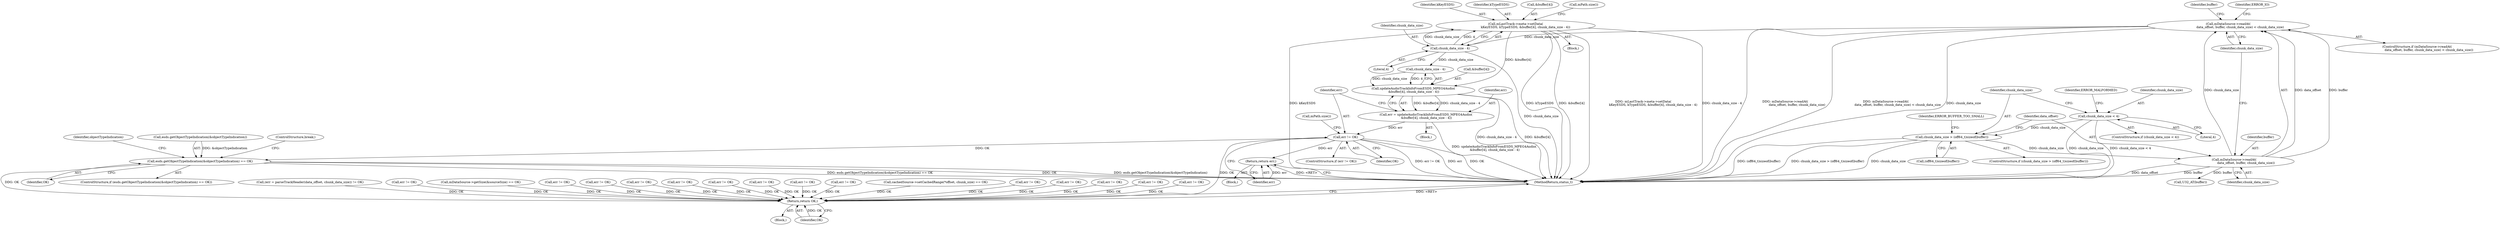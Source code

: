 digraph "0_Android_f81038006b4c59a5a148dcad887371206033c28f_2@array" {
"1002297" [label="(Call,mLastTrack->meta->setData(\n                    kKeyESDS, kTypeESDS, &buffer[4], chunk_data_size - 4))"];
"1002304" [label="(Call,chunk_data_size - 4)"];
"1002274" [label="(Call,mDataSource->readAt(\n                        data_offset, buffer, chunk_data_size) < chunk_data_size)"];
"1002275" [label="(Call,mDataSource->readAt(\n                        data_offset, buffer, chunk_data_size))"];
"1002264" [label="(Call,chunk_data_size > (off64_t)sizeof(buffer))"];
"1002256" [label="(Call,chunk_data_size < 4)"];
"1002327" [label="(Call,updateAudioTrackInfoFromESDS_MPEG4Audio(\n &buffer[4], chunk_data_size - 4))"];
"1002325" [label="(Call,err = updateAudioTrackInfoFromESDS_MPEG4Audio(\n &buffer[4], chunk_data_size - 4))"];
"1002336" [label="(Call,err != OK)"];
"1002340" [label="(Return,return err;)"];
"1002362" [label="(Call,esds.getObjectTypeIndication(&objectTypeIndication) == OK)"];
"1003287" [label="(Return,return OK;)"];
"1001046" [label="(Call,(err = parseTrackHeader(data_offset, chunk_data_size)) != OK)"];
"1000526" [label="(Call,err != OK)"];
"1002255" [label="(ControlStructure,if (chunk_data_size < 4))"];
"1000194" [label="(Call,mDataSource->getSize(&sourceSize) == OK)"];
"1002328" [label="(Call,&buffer[4])"];
"1002286" [label="(Identifier,buffer)"];
"1002258" [label="(Literal,4)"];
"1003289" [label="(MethodReturn,status_t)"];
"1002297" [label="(Call,mLastTrack->meta->setData(\n                    kKeyESDS, kTypeESDS, &buffer[4], chunk_data_size - 4))"];
"1001698" [label="(Call,err != OK)"];
"1002265" [label="(Identifier,chunk_data_size)"];
"1002273" [label="(ControlStructure,if (mDataSource->readAt(\n                        data_offset, buffer, chunk_data_size) < chunk_data_size))"];
"1002325" [label="(Call,err = updateAudioTrackInfoFromESDS_MPEG4Audio(\n &buffer[4], chunk_data_size - 4))"];
"1002276" [label="(Identifier,data_offset)"];
"1002193" [label="(Call,err != OK)"];
"1002337" [label="(Identifier,err)"];
"1001909" [label="(Call,err != OK)"];
"1002275" [label="(Call,mDataSource->readAt(\n                        data_offset, buffer, chunk_data_size))"];
"1002279" [label="(Identifier,chunk_data_size)"];
"1002261" [label="(Identifier,ERROR_MALFORMED)"];
"1002625" [label="(Call,err != OK)"];
"1002298" [label="(Identifier,kKeyESDS)"];
"1001838" [label="(Call,err != OK)"];
"1002299" [label="(Identifier,kTypeESDS)"];
"1002341" [label="(Identifier,err)"];
"1002339" [label="(Block,)"];
"1002257" [label="(Identifier,chunk_data_size)"];
"1002338" [label="(Identifier,OK)"];
"1002266" [label="(Call,(off64_t)sizeof(buffer))"];
"1002326" [label="(Identifier,err)"];
"1002306" [label="(Literal,4)"];
"1000611" [label="(Call,err != OK)"];
"1003287" [label="(Return,return OK;)"];
"1002285" [label="(Call,U32_AT(buffer))"];
"1000107" [label="(Block,)"];
"1002300" [label="(Call,&buffer[4])"];
"1002256" [label="(Call,chunk_data_size < 4)"];
"1002380" [label="(ControlStructure,break;)"];
"1002278" [label="(Identifier,chunk_data_size)"];
"1002362" [label="(Call,esds.getObjectTypeIndication(&objectTypeIndication) == OK)"];
"1002272" [label="(Identifier,ERROR_BUFFER_TOO_SMALL)"];
"1002340" [label="(Return,return err;)"];
"1003228" [label="(Call,err != OK)"];
"1002363" [label="(Call,esds.getObjectTypeIndication(&objectTypeIndication))"];
"1002250" [label="(Block,)"];
"1002304" [label="(Call,chunk_data_size - 4)"];
"1002361" [label="(ControlStructure,if (esds.getObjectTypeIndication(&objectTypeIndication) == OK))"];
"1002366" [label="(Identifier,OK)"];
"1002162" [label="(Call,err != OK)"];
"1000421" [label="(Call,cachedSource->setCachedRange(*offset, chunk_size) == OK)"];
"1002310" [label="(Call,mPath.size())"];
"1002274" [label="(Call,mDataSource->readAt(\n                        data_offset, buffer, chunk_data_size) < chunk_data_size)"];
"1003288" [label="(Identifier,OK)"];
"1001954" [label="(Call,err != OK)"];
"1002131" [label="(Call,err != OK)"];
"1001878" [label="(Call,err != OK)"];
"1002332" [label="(Call,chunk_data_size - 4)"];
"1002264" [label="(Call,chunk_data_size > (off64_t)sizeof(buffer))"];
"1002323" [label="(Block,)"];
"1001557" [label="(Call,err != OK)"];
"1002335" [label="(ControlStructure,if (err != OK))"];
"1002305" [label="(Identifier,chunk_data_size)"];
"1002282" [label="(Identifier,ERROR_IO)"];
"1002345" [label="(Call,mPath.size())"];
"1002263" [label="(ControlStructure,if (chunk_data_size > (off64_t)sizeof(buffer)))"];
"1002590" [label="(Call,err != OK)"];
"1002371" [label="(Identifier,objectTypeIndication)"];
"1002327" [label="(Call,updateAudioTrackInfoFromESDS_MPEG4Audio(\n &buffer[4], chunk_data_size - 4))"];
"1002336" [label="(Call,err != OK)"];
"1002277" [label="(Identifier,buffer)"];
"1002297" -> "1002250"  [label="AST: "];
"1002297" -> "1002304"  [label="CFG: "];
"1002298" -> "1002297"  [label="AST: "];
"1002299" -> "1002297"  [label="AST: "];
"1002300" -> "1002297"  [label="AST: "];
"1002304" -> "1002297"  [label="AST: "];
"1002310" -> "1002297"  [label="CFG: "];
"1002297" -> "1003289"  [label="DDG: kKeyESDS"];
"1002297" -> "1003289"  [label="DDG: mLastTrack->meta->setData(\n                    kKeyESDS, kTypeESDS, &buffer[4], chunk_data_size - 4)"];
"1002297" -> "1003289"  [label="DDG: kTypeESDS"];
"1002297" -> "1003289"  [label="DDG: &buffer[4]"];
"1002297" -> "1003289"  [label="DDG: chunk_data_size - 4"];
"1002304" -> "1002297"  [label="DDG: chunk_data_size"];
"1002304" -> "1002297"  [label="DDG: 4"];
"1002297" -> "1002327"  [label="DDG: &buffer[4]"];
"1002304" -> "1002306"  [label="CFG: "];
"1002305" -> "1002304"  [label="AST: "];
"1002306" -> "1002304"  [label="AST: "];
"1002304" -> "1003289"  [label="DDG: chunk_data_size"];
"1002274" -> "1002304"  [label="DDG: chunk_data_size"];
"1002304" -> "1002332"  [label="DDG: chunk_data_size"];
"1002274" -> "1002273"  [label="AST: "];
"1002274" -> "1002279"  [label="CFG: "];
"1002275" -> "1002274"  [label="AST: "];
"1002279" -> "1002274"  [label="AST: "];
"1002282" -> "1002274"  [label="CFG: "];
"1002286" -> "1002274"  [label="CFG: "];
"1002274" -> "1003289"  [label="DDG: mDataSource->readAt(\n                        data_offset, buffer, chunk_data_size)"];
"1002274" -> "1003289"  [label="DDG: mDataSource->readAt(\n                        data_offset, buffer, chunk_data_size) < chunk_data_size"];
"1002274" -> "1003289"  [label="DDG: chunk_data_size"];
"1002275" -> "1002274"  [label="DDG: data_offset"];
"1002275" -> "1002274"  [label="DDG: buffer"];
"1002275" -> "1002274"  [label="DDG: chunk_data_size"];
"1002275" -> "1002278"  [label="CFG: "];
"1002276" -> "1002275"  [label="AST: "];
"1002277" -> "1002275"  [label="AST: "];
"1002278" -> "1002275"  [label="AST: "];
"1002279" -> "1002275"  [label="CFG: "];
"1002275" -> "1003289"  [label="DDG: buffer"];
"1002275" -> "1003289"  [label="DDG: data_offset"];
"1002264" -> "1002275"  [label="DDG: chunk_data_size"];
"1002275" -> "1002285"  [label="DDG: buffer"];
"1002264" -> "1002263"  [label="AST: "];
"1002264" -> "1002266"  [label="CFG: "];
"1002265" -> "1002264"  [label="AST: "];
"1002266" -> "1002264"  [label="AST: "];
"1002272" -> "1002264"  [label="CFG: "];
"1002276" -> "1002264"  [label="CFG: "];
"1002264" -> "1003289"  [label="DDG: chunk_data_size > (off64_t)sizeof(buffer)"];
"1002264" -> "1003289"  [label="DDG: chunk_data_size"];
"1002264" -> "1003289"  [label="DDG: (off64_t)sizeof(buffer)"];
"1002256" -> "1002264"  [label="DDG: chunk_data_size"];
"1002256" -> "1002255"  [label="AST: "];
"1002256" -> "1002258"  [label="CFG: "];
"1002257" -> "1002256"  [label="AST: "];
"1002258" -> "1002256"  [label="AST: "];
"1002261" -> "1002256"  [label="CFG: "];
"1002265" -> "1002256"  [label="CFG: "];
"1002256" -> "1003289"  [label="DDG: chunk_data_size"];
"1002256" -> "1003289"  [label="DDG: chunk_data_size < 4"];
"1002327" -> "1002325"  [label="AST: "];
"1002327" -> "1002332"  [label="CFG: "];
"1002328" -> "1002327"  [label="AST: "];
"1002332" -> "1002327"  [label="AST: "];
"1002325" -> "1002327"  [label="CFG: "];
"1002327" -> "1003289"  [label="DDG: chunk_data_size - 4"];
"1002327" -> "1003289"  [label="DDG: &buffer[4]"];
"1002327" -> "1002325"  [label="DDG: &buffer[4]"];
"1002327" -> "1002325"  [label="DDG: chunk_data_size - 4"];
"1002332" -> "1002327"  [label="DDG: chunk_data_size"];
"1002332" -> "1002327"  [label="DDG: 4"];
"1002325" -> "1002323"  [label="AST: "];
"1002326" -> "1002325"  [label="AST: "];
"1002337" -> "1002325"  [label="CFG: "];
"1002325" -> "1003289"  [label="DDG: updateAudioTrackInfoFromESDS_MPEG4Audio(\n &buffer[4], chunk_data_size - 4)"];
"1002325" -> "1002336"  [label="DDG: err"];
"1002336" -> "1002335"  [label="AST: "];
"1002336" -> "1002338"  [label="CFG: "];
"1002337" -> "1002336"  [label="AST: "];
"1002338" -> "1002336"  [label="AST: "];
"1002341" -> "1002336"  [label="CFG: "];
"1002345" -> "1002336"  [label="CFG: "];
"1002336" -> "1003289"  [label="DDG: err != OK"];
"1002336" -> "1003289"  [label="DDG: err"];
"1002336" -> "1003289"  [label="DDG: OK"];
"1002336" -> "1002340"  [label="DDG: err"];
"1002336" -> "1002362"  [label="DDG: OK"];
"1002336" -> "1003287"  [label="DDG: OK"];
"1002340" -> "1002339"  [label="AST: "];
"1002340" -> "1002341"  [label="CFG: "];
"1002341" -> "1002340"  [label="AST: "];
"1003289" -> "1002340"  [label="CFG: "];
"1002340" -> "1003289"  [label="DDG: <RET>"];
"1002341" -> "1002340"  [label="DDG: err"];
"1002362" -> "1002361"  [label="AST: "];
"1002362" -> "1002366"  [label="CFG: "];
"1002363" -> "1002362"  [label="AST: "];
"1002366" -> "1002362"  [label="AST: "];
"1002371" -> "1002362"  [label="CFG: "];
"1002380" -> "1002362"  [label="CFG: "];
"1002362" -> "1003289"  [label="DDG: esds.getObjectTypeIndication(&objectTypeIndication) == OK"];
"1002362" -> "1003289"  [label="DDG: OK"];
"1002362" -> "1003289"  [label="DDG: esds.getObjectTypeIndication(&objectTypeIndication)"];
"1002363" -> "1002362"  [label="DDG: &objectTypeIndication"];
"1002362" -> "1003287"  [label="DDG: OK"];
"1003287" -> "1000107"  [label="AST: "];
"1003287" -> "1003288"  [label="CFG: "];
"1003288" -> "1003287"  [label="AST: "];
"1003289" -> "1003287"  [label="CFG: "];
"1003287" -> "1003289"  [label="DDG: <RET>"];
"1003288" -> "1003287"  [label="DDG: OK"];
"1002131" -> "1003287"  [label="DDG: OK"];
"1001698" -> "1003287"  [label="DDG: OK"];
"1001909" -> "1003287"  [label="DDG: OK"];
"1000611" -> "1003287"  [label="DDG: OK"];
"1000421" -> "1003287"  [label="DDG: OK"];
"1001557" -> "1003287"  [label="DDG: OK"];
"1002590" -> "1003287"  [label="DDG: OK"];
"1001838" -> "1003287"  [label="DDG: OK"];
"1001878" -> "1003287"  [label="DDG: OK"];
"1000526" -> "1003287"  [label="DDG: OK"];
"1002625" -> "1003287"  [label="DDG: OK"];
"1001954" -> "1003287"  [label="DDG: OK"];
"1002162" -> "1003287"  [label="DDG: OK"];
"1002193" -> "1003287"  [label="DDG: OK"];
"1001046" -> "1003287"  [label="DDG: OK"];
"1000194" -> "1003287"  [label="DDG: OK"];
"1003228" -> "1003287"  [label="DDG: OK"];
}
